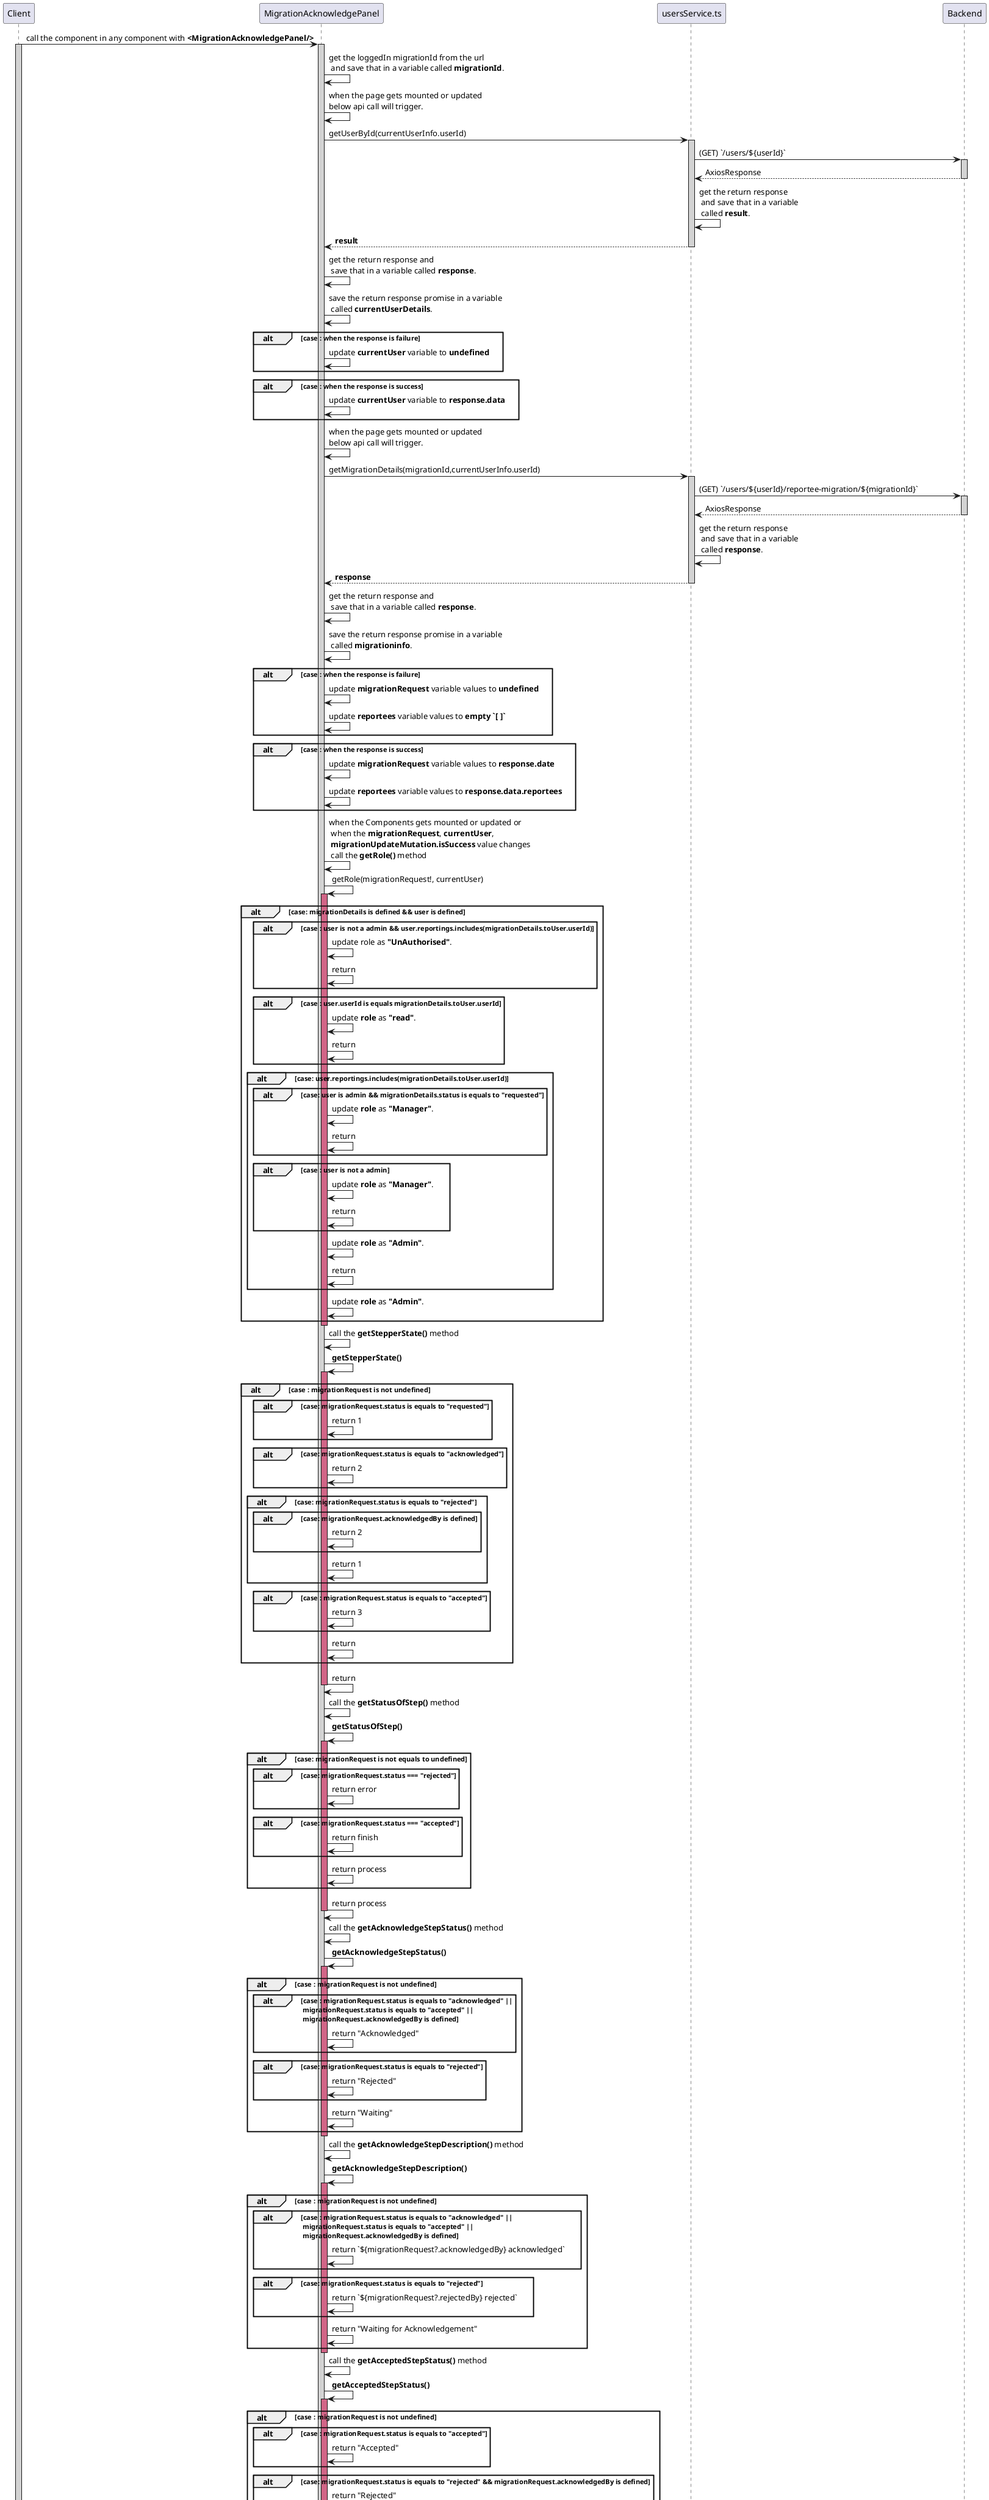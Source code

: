 @startuml home page sequence diagram
participant Client
participant MigrationAcknowledgePanel
participant usersService.ts
participant Backend

Client -> MigrationAcknowledgePanel : call the component in any component with **<MigrationAcknowledgePanel/>**
activate Client #D3D3D3
    activate MigrationAcknowledgePanel #D3D3D3
        MigrationAcknowledgePanel -> MigrationAcknowledgePanel : get the loggedIn migrationId from the url\n and save that in a variable called **migrationId**.
        MigrationAcknowledgePanel -> MigrationAcknowledgePanel : when the page gets mounted or updated\nbelow api call will trigger.
        MigrationAcknowledgePanel -> usersService.ts : getUserById(currentUserInfo.userId)
            activate usersService.ts #D3D3D3
                usersService.ts -> Backend :(GET) `/users/${userId}`
                activate Backend #D3D3D3
                    usersService.ts <-- Backend : AxiosResponse
                deactivate Backend
                usersService.ts -> usersService.ts : get the return response\n and save that in a variable\n called **result**.
                MigrationAcknowledgePanel <-- usersService.ts : **result**
            deactivate usersService.ts
        MigrationAcknowledgePanel -> MigrationAcknowledgePanel : get the return response and\n save that in a variable called **response**.
        MigrationAcknowledgePanel -> MigrationAcknowledgePanel : save the return response promise in a variable\n called **currentUserDetails**.
        alt case : when the response is failure
            MigrationAcknowledgePanel -> MigrationAcknowledgePanel : update **currentUser** variable to **undefined**
        end
        alt case : when the response is success
            MigrationAcknowledgePanel -> MigrationAcknowledgePanel :  update **currentUser** variable to **response.data**
        end

        MigrationAcknowledgePanel -> MigrationAcknowledgePanel : when the page gets mounted or updated\nbelow api call will trigger.
        MigrationAcknowledgePanel -> usersService.ts : getMigrationDetails(migrationId,currentUserInfo.userId)
            activate usersService.ts #D3D3D3
                usersService.ts -> Backend :(GET) `/users/${userId}/reportee-migration/${migrationId}`
                activate Backend #D3D3D3
                    usersService.ts <-- Backend : AxiosResponse
                deactivate Backend
                usersService.ts -> usersService.ts : get the return response\n and save that in a variable\n called **response**.
                MigrationAcknowledgePanel <-- usersService.ts : **response**
            deactivate usersService.ts
        MigrationAcknowledgePanel -> MigrationAcknowledgePanel : get the return response and\n save that in a variable called **response**.
        MigrationAcknowledgePanel -> MigrationAcknowledgePanel : save the return response promise in a variable\n called **migrationinfo**.
        alt case : when the response is failure
            MigrationAcknowledgePanel -> MigrationAcknowledgePanel : update **migrationRequest** variable values to **undefined**
            MigrationAcknowledgePanel -> MigrationAcknowledgePanel : update **reportees** variable values to **empty `[ ]`**
        end
        alt case : when the response is success
            MigrationAcknowledgePanel -> MigrationAcknowledgePanel :  update **migrationRequest** variable values to **response.date**
            MigrationAcknowledgePanel -> MigrationAcknowledgePanel :  update **reportees** variable values to **response.data.reportees**
        end
        MigrationAcknowledgePanel -> MigrationAcknowledgePanel : when the Components gets mounted or updated or \n when the **migrationRequest**, **currentUser**,\n **migrationUpdateMutation.isSuccess** value changes\n call the **getRole()** method
        MigrationAcknowledgePanel -> MigrationAcknowledgePanel : getRole(migrationRequest!, currentUser)
        activate MigrationAcknowledgePanel #D16587
            alt case: migrationDetails is defined && user is defined
                alt case : user is not a admin && user.reportings.includes(migrationDetails.toUser.userId)
                    MigrationAcknowledgePanel -> MigrationAcknowledgePanel : update role as **"UnAuthorised"**.
                    MigrationAcknowledgePanel -> MigrationAcknowledgePanel : return
                end
                alt case : user.userId is equals migrationDetails.toUser.userId
                    MigrationAcknowledgePanel -> MigrationAcknowledgePanel : update **role** as **"read"**.
                    MigrationAcknowledgePanel -> MigrationAcknowledgePanel : return
                end
                alt case: user.reportings.includes(migrationDetails.toUser.userId)
                    alt case: user is admin && migrationDetails.status is equals to **"requested"**
                        MigrationAcknowledgePanel -> MigrationAcknowledgePanel : update **role** as **"Manager"**.
                        MigrationAcknowledgePanel -> MigrationAcknowledgePanel : return
                    end
                    alt case : user is not a admin
                        MigrationAcknowledgePanel -> MigrationAcknowledgePanel : update **role** as **"Manager"**.
                        MigrationAcknowledgePanel -> MigrationAcknowledgePanel : return
                    end
                    MigrationAcknowledgePanel -> MigrationAcknowledgePanel : update **role** as **"Admin"**.
                    MigrationAcknowledgePanel -> MigrationAcknowledgePanel : return
                end
                MigrationAcknowledgePanel -> MigrationAcknowledgePanel : update **role** as **"Admin"**.
            end
        deactivate MigrationAcknowledgePanel
        MigrationAcknowledgePanel -> MigrationAcknowledgePanel : call the **getStepperState()** method
        MigrationAcknowledgePanel -> MigrationAcknowledgePanel : **getStepperState()**
        activate MigrationAcknowledgePanel #D16587
            alt case : migrationRequest is not undefined
                alt case: migrationRequest.status is equals to "requested"
                    MigrationAcknowledgePanel -> MigrationAcknowledgePanel : return 1
                end
                alt case: migrationRequest.status is equals to "acknowledged"
                    MigrationAcknowledgePanel -> MigrationAcknowledgePanel : return 2
                end
                alt case: migrationRequest.status is equals to "rejected"
                    alt case: migrationRequest.acknowledgedBy is defined
                        MigrationAcknowledgePanel -> MigrationAcknowledgePanel : return 2
                    end
                    MigrationAcknowledgePanel -> MigrationAcknowledgePanel : return 1
                end
                alt case : migrationRequest.status is equals to "accepted"
                    MigrationAcknowledgePanel -> MigrationAcknowledgePanel : return 3
                end
                MigrationAcknowledgePanel -> MigrationAcknowledgePanel: return
            end
            MigrationAcknowledgePanel -> MigrationAcknowledgePanel : return
        deactivate MigrationAcknowledgePanel
        MigrationAcknowledgePanel -> MigrationAcknowledgePanel : call the **getStatusOfStep()** method
        MigrationAcknowledgePanel -> MigrationAcknowledgePanel : **getStatusOfStep()**
        activate MigrationAcknowledgePanel #D16587
            alt case: migrationRequest is not equals to undefined
                alt case: migrationRequest.status === "rejected"
                    MigrationAcknowledgePanel -> MigrationAcknowledgePanel : return error
                end
                alt case: migrationRequest.status === "accepted"
                    MigrationAcknowledgePanel -> MigrationAcknowledgePanel : return finish
                end
                MigrationAcknowledgePanel -> MigrationAcknowledgePanel : return process
            end
            MigrationAcknowledgePanel -> MigrationAcknowledgePanel : return process
        deactivate MigrationAcknowledgePanel

        MigrationAcknowledgePanel -> MigrationAcknowledgePanel : call the **getAcknowledgeStepStatus()** method
        MigrationAcknowledgePanel -> MigrationAcknowledgePanel : **getAcknowledgeStepStatus()**
        activate MigrationAcknowledgePanel #D16587
            alt case : migrationRequest is not undefined
                alt case : migrationRequest.status is equals to "acknowledged" ||\n migrationRequest.status is equals to "accepted" || \n migrationRequest.acknowledgedBy is defined
                    MigrationAcknowledgePanel -> MigrationAcknowledgePanel : return "Acknowledged"
                end
                alt case: migrationRequest.status is equals to "rejected"
                    MigrationAcknowledgePanel -> MigrationAcknowledgePanel : return "Rejected"
                end
                MigrationAcknowledgePanel -> MigrationAcknowledgePanel : return "Waiting"
            end
        deactivate MigrationAcknowledgePanel


        MigrationAcknowledgePanel -> MigrationAcknowledgePanel : call the **getAcknowledgeStepDescription()** method
        MigrationAcknowledgePanel -> MigrationAcknowledgePanel : **getAcknowledgeStepDescription()**
        activate MigrationAcknowledgePanel #D16587
            alt case : migrationRequest is not undefined
                alt case : migrationRequest.status is equals to "acknowledged" ||\n migrationRequest.status is equals to "accepted" || \n migrationRequest.acknowledgedBy is defined
                    MigrationAcknowledgePanel -> MigrationAcknowledgePanel : return `${migrationRequest?.acknowledgedBy} acknowledged`
                end
                alt case: migrationRequest.status is equals to "rejected"
                    MigrationAcknowledgePanel -> MigrationAcknowledgePanel : return `${migrationRequest?.rejectedBy} rejected`
                end
                MigrationAcknowledgePanel -> MigrationAcknowledgePanel : return "Waiting for Acknowledgement"
            end
        deactivate MigrationAcknowledgePanel


        MigrationAcknowledgePanel -> MigrationAcknowledgePanel : call the **getAcceptedStepStatus()** method
        MigrationAcknowledgePanel -> MigrationAcknowledgePanel : **getAcceptedStepStatus()**
        activate MigrationAcknowledgePanel #D16587
            alt case : migrationRequest is not undefined
                alt case : migrationRequest.status is equals to "accepted"
                    MigrationAcknowledgePanel -> MigrationAcknowledgePanel : return "Accepted"
                end
                alt case: migrationRequest.status is equals to "rejected" && migrationRequest.acknowledgedBy is defined
                    MigrationAcknowledgePanel -> MigrationAcknowledgePanel : return "Rejected"
                end
                MigrationAcknowledgePanel -> MigrationAcknowledgePanel : return "Waiting"
            end
        deactivate MigrationAcknowledgePanel


        MigrationAcknowledgePanel -> MigrationAcknowledgePanel : call the **getAcceptedgeStepDescription()** method
        MigrationAcknowledgePanel -> MigrationAcknowledgePanel : **getAcceptedgeStepDescription()**
        activate MigrationAcknowledgePanel #D16587
            alt case : migrationRequest is not undefined
                alt case : migrationRequest.status is equals to "accepted"
                    MigrationAcknowledgePanel -> MigrationAcknowledgePanel : return `${migrationRequest?.acceptedBy} accepted`
                end
                alt case: migrationRequest.status is equals to "rejected" && migrationRequest.acknowledgedBy is defined
                    MigrationAcknowledgePanel -> MigrationAcknowledgePanel : return `${migrationRequest?.rejectedBy} rejected`
                end
                MigrationAcknowledgePanel -> MigrationAcknowledgePanel : return "Waiting for admin approval"
            end
        deactivate MigrationAcknowledgePanel

        MigrationAcknowledgePanel -> MigrationAcknowledgePanel : call the **getButtonComponent()** method
        MigrationAcknowledgePanel -> MigrationAcknowledgePanel : **getButtonComponent()**
        activate MigrationAcknowledgePanel #D16587
            alt case : role is equals to "Read"
                MigrationAcknowledgePanel -> MigrationAcknowledgePanel : return empty div
            end
            alt case: "Manager"
                alt case : migrationRequest.status is equals to "requested".
                    MigrationAcknowledgePanel -> MigrationAcknowledgePanel : call the **buttonComponent("Acknowledge")**
                end
                alt case : migrationRequest.status is equals to "acknowledged"
                    alt case: currentUser is Admin
                        MigrationAcknowledgePanel -> MigrationAcknowledgePanel : call the **buttonComponent("Accept")**
                    end
                    MigrationAcknowledgePanel -> MigrationAcknowledgePanel : return **Alert message** of **Waiting for Admin approval**\n which is of type **warning**
                end
                alt case: migrationRequest.status is equals to "accepted"
                    MigrationAcknowledgePanel -> MigrationAcknowledgePanel : return **Alert message** of **`${migrationRequest.acceptedBy} has accepted the Request`**\n which is of type **info**
                end
                MigrationAcknowledgePanel -> MigrationAcknowledgePanel : return **Alert message** of **`${migrationRequest?.rejectedBy} has rejected the Request`**\n which is of type **error**
            end
            alt case: role is equals to "Admin"
                alt case : migrationRequest.status is equals to "acknowledged"
                    MigrationAcknowledgePanel -> MigrationAcknowledgePanel : call the buttonComponent("Accept")
                end
                alt case : migrationRequest?.status is equals to "requested"
                    MigrationAcknowledgePanel -> MigrationAcknowledgePanel : return **Alert message** of **`Wait for the approval of Manager`**\n which is of type **warning**
                end
                alt case : migrationRequest?.status is equals to "rejected"
                    MigrationAcknowledgePanel -> MigrationAcknowledgePanel : return **Alert message** of **`${migrationRequest?.rejectedBy} has rejected the Request`**\n which is of type **error**
                end
                MigrationAcknowledgePanel -> MigrationAcknowledgePanel : return **Alert message** of **``${migrationRequest?.acceptedBy} has accepted the Request``**\n which is of type **success**
            end
        deactivate MigrationAcknowledgePanel
        alt case : currentUserDetails.isFetching || migrationinfo.isFetching
            MigrationAcknowledgePanel -> MigrationAcknowledgePanel : return loader spin
        end
        alt case: currentUserDetails.isError ||\n migrationinfo.isError ||\n migrationUpdateMutation.isError
            MigrationAcknowledgePanel -> MigrationAcknowledgePanel : return empty description of "Something went wrong please try after some time"
        end
        alt case: role is equals to "UnAuthorised"
            MigrationAcknowledgePanel -> MigrationAcknowledgePanel : return empty description of "You are not Authorized to view this"
        end
        MigrationAcknowledgePanel -> MigrationAcknowledgePanel : bind the **Table** from antD and pass\n **reportees** variable as a **dataSource**
        MigrationAcknowledgePanel -> MigrationAcknowledgePanel : bind the **Steps** from antD and\n call the **getStepperState()**,**getStatusOfStep()**\n **getAcknowledgeStepStatus()**,**getAcknowledgeStepDescription()**,\n **getAcceptedStepStatus()**, **getAcceptedgeStepDescription()**\n fot step datas.
        Client <-- MigrationAcknowledgePanel : User will receive the expected view.
    deactivate MigrationAcknowledgePanel
deactivate Client

... ...
... ...
...~~**Common methods**~~ ...
... ...
... ...

Client -> MigrationAcknowledgePanel : **migrationUpdateMutation.mutate(decision : string)**
activate Client #D3D3D3
    activate MigrationAcknowledgePanel #D3D3D3
        MigrationAcknowledgePanel -> usersService.ts : updateMigration(currentUserInfo.userId, migrationId!, decision)
            activate usersService.ts #D3D3D3
                usersService.ts -> Backend :(GET) `/users/${userId}/reportee-migration/${migrationId}/${status}`
                activate Backend #D3D3D3
                    usersService.ts <-- Backend : AxiosResponse
                deactivate Backend
                usersService.ts -> usersService.ts : get the return response\n and save that in a variable\n called **response**.
                MigrationAcknowledgePanel <-- usersService.ts : **response**
            deactivate usersService.ts
        MigrationAcknowledgePanel -> MigrationAcknowledgePanel : invalidate the **["migrationDetails", migrationId]** useQuery api.
        Client <-- MigrationAcknowledgePanel : current migration status will be updated.
    deactivate MigrationAcknowledgePanel
deactivate Client

... ...
... ...

Client -> MigrationAcknowledgePanel : **buttonComponent(decisionText : string)**
activate Client #D3D3D3
    activate MigrationAcknowledgePanel #D3D3D3
        MigrationAcknowledgePanel -> MigrationAcknowledgePanel : returns the reject button and\n ${decisionText} button
        Client <-- MigrationAcknowledgePanel : component will be displayed to the user.
    deactivate MigrationAcknowledgePanel
deactivate Client


... ...
... ...
...~~**Click Functionalities**~~ ...
... ...
... ...

Client -> MigrationAcknowledgePanel : If user Clicks the **reject** button
activate Client #D3D3D3
    activate MigrationAcknowledgePanel #D3D3D3
        MigrationAcknowledgePanel -> MigrationAcknowledgePanel : just trigger the **migrationUpdateMutation** useMutation with props as **"reject"**\n which is mentioned in above common methods
        Client <-- MigrationAcknowledgePanel : migrationUpdateMutation will trigger
    deactivate MigrationAcknowledgePanel
deactivate Client

... ...
... ...

Client -> MigrationAcknowledgePanel : If user Clicks the **Acknowledge** button
activate Client #D3D3D3
    activate MigrationAcknowledgePanel #D3D3D3
        MigrationAcknowledgePanel -> MigrationAcknowledgePanel  : **acknowledgeMigrationRequest()** 
        MigrationAcknowledgePanel -> MigrationAcknowledgePanel : just trigger the **migrationUpdateMutation** useMutation with props as **"acknowledge"**\n which is mentioned in above common methods
        Client <-- MigrationAcknowledgePanel : migrationUpdateMutation will trigger
    deactivate MigrationAcknowledgePanel
deactivate Client

... ...
... ...

Client -> MigrationAcknowledgePanel : If user Clicks the **Accept** button
activate Client #D3D3D3
    activate MigrationAcknowledgePanel #D3D3D3
        MigrationAcknowledgePanel -> MigrationAcknowledgePanel  : **accepetMigrationRequest()** 
        MigrationAcknowledgePanel -> MigrationAcknowledgePanel : just trigger the **migrationUpdateMutation** useMutation with props as **"accept"**\n which is mentioned in above common methods
        Client <-- MigrationAcknowledgePanel : migrationUpdateMutation will trigger
    deactivate MigrationAcknowledgePanel
deactivate Client


@enduml